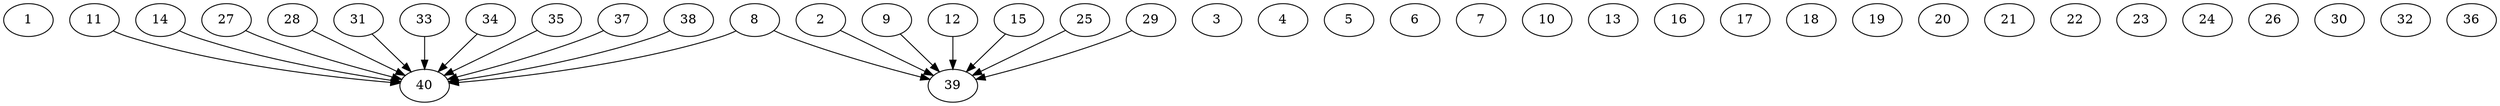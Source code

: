 // DAG automatically generated by daggen at Thu Oct  3 14:06:48 2019
// ./daggen --dot -n 40 --ccr 0.3 --fat 0.9 --regular 0.5 --density 0.7 --mindata 5242880 --maxdata 52428800 
digraph G {
  1 [size="51906560", alpha="0.07", expect_size="15571968"] 
  2 [size="79124480", alpha="0.09", expect_size="23737344"] 
  2 -> 39 [size ="23737344"]
  3 [size="42806613", alpha="0.10", expect_size="12841984"] 
  4 [size="158709760", alpha="0.04", expect_size="47612928"] 
  5 [size="112510293", alpha="0.17", expect_size="33753088"] 
  6 [size="67409920", alpha="0.08", expect_size="20222976"] 
  7 [size="104861013", alpha="0.16", expect_size="31458304"] 
  8 [size="22292480", alpha="0.02", expect_size="6687744"] 
  8 -> 39 [size ="6687744"]
  8 -> 40 [size ="6687744"]
  9 [size="45899093", alpha="0.12", expect_size="13769728"] 
  9 -> 39 [size ="13769728"]
  10 [size="28132693", alpha="0.10", expect_size="8439808"] 
  11 [size="148264960", alpha="0.04", expect_size="44479488"] 
  11 -> 40 [size ="44479488"]
  12 [size="46216533", alpha="0.16", expect_size="13864960"] 
  12 -> 39 [size ="13864960"]
  13 [size="120726187", alpha="0.02", expect_size="36217856"] 
  14 [size="45281280", alpha="0.01", expect_size="13584384"] 
  14 -> 40 [size ="13584384"]
  15 [size="74605227", alpha="0.12", expect_size="22381568"] 
  15 -> 39 [size ="22381568"]
  16 [size="51353600", alpha="0.15", expect_size="15406080"] 
  17 [size="117992107", alpha="0.07", expect_size="35397632"] 
  18 [size="86108160", alpha="0.18", expect_size="25832448"] 
  19 [size="98635093", alpha="0.11", expect_size="29590528"] 
  20 [size="32440320", alpha="0.09", expect_size="9732096"] 
  21 [size="111237120", alpha="0.12", expect_size="33371136"] 
  22 [size="140516693", alpha="0.02", expect_size="42155008"] 
  23 [size="110684160", alpha="0.16", expect_size="33205248"] 
  24 [size="129778347", alpha="0.07", expect_size="38933504"] 
  25 [size="135065600", alpha="0.11", expect_size="40519680"] 
  25 -> 39 [size ="40519680"]
  26 [size="68259840", alpha="0.01", expect_size="20477952"] 
  27 [size="28419413", alpha="0.02", expect_size="8525824"] 
  27 -> 40 [size ="8525824"]
  28 [size="81991680", alpha="0.04", expect_size="24597504"] 
  28 -> 40 [size ="24597504"]
  29 [size="70188373", alpha="0.09", expect_size="21056512"] 
  29 -> 39 [size ="21056512"]
  30 [size="156313600", alpha="0.16", expect_size="46894080"] 
  31 [size="71055360", alpha="0.20", expect_size="21316608"] 
  31 -> 40 [size ="21316608"]
  32 [size="163423573", alpha="0.07", expect_size="49027072"] 
  33 [size="23203840", alpha="0.07", expect_size="6961152"] 
  33 -> 40 [size ="6961152"]
  34 [size="147589120", alpha="0.10", expect_size="44276736"] 
  34 -> 40 [size ="44276736"]
  35 [size="48663893", alpha="0.01", expect_size="14599168"] 
  35 -> 40 [size ="14599168"]
  36 [size="136041813", alpha="0.17", expect_size="40812544"] 
  37 [size="145083733", alpha="0.05", expect_size="43525120"] 
  37 -> 40 [size ="43525120"]
  38 [size="163174400", alpha="0.01", expect_size="48952320"] 
  38 -> 40 [size ="48952320"]
  39 [size="37850453", alpha="0.08", expect_size="11355136"] 
  40 [size="112104107", alpha="0.17", expect_size="33631232"] 
}
